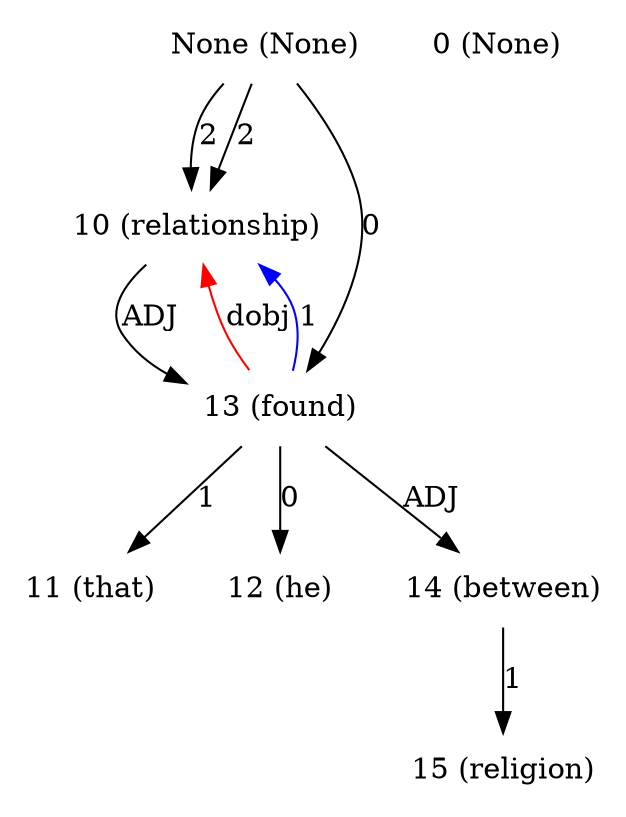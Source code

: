 digraph G{
edge [dir=forward]
node [shape=plaintext]

None [label="None (None)"]
None -> 10 [label="2"]
None [label="None (None)"]
None -> 10 [label="2"]
None [label="None (None)"]
None -> 13 [label="0"]
0 [label="0 (None)"]
10 [label="10 (relationship)"]
10 -> 13 [label="ADJ"]
13 -> 10 [label="dobj", color="red"]
11 [label="11 (that)"]
12 [label="12 (he)"]
13 [label="13 (found)"]
13 -> 11 [label="1"]
13 -> 10 [label="1", color="blue"]
13 -> 12 [label="0"]
13 -> 14 [label="ADJ"]
14 [label="14 (between)"]
14 -> 15 [label="1"]
15 [label="15 (religion)"]
}
